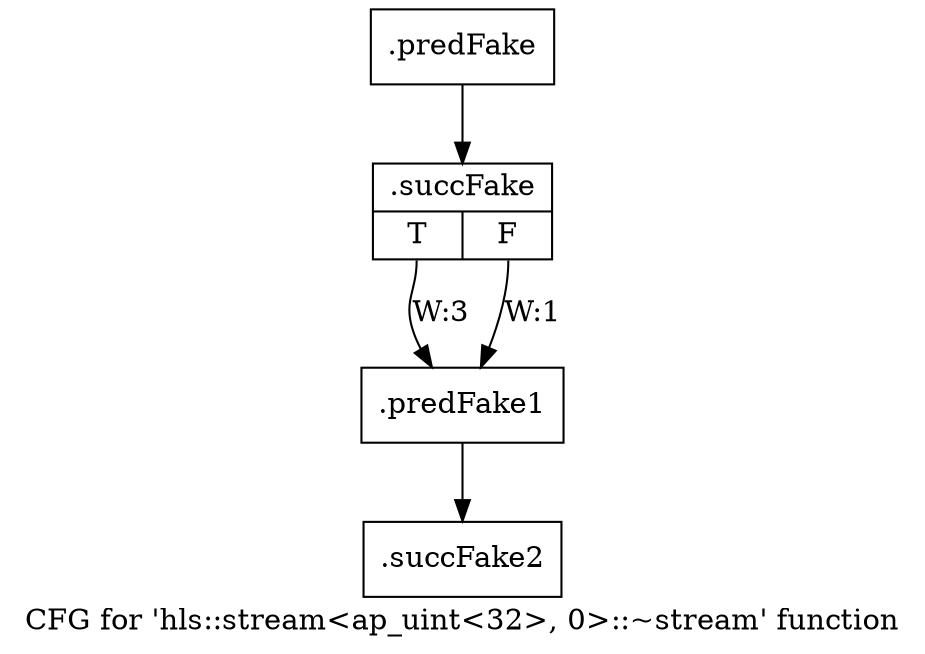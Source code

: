 digraph "CFG for 'hls::stream\<ap_uint\<32\>, 0\>::~stream' function" {
	label="CFG for 'hls::stream\<ap_uint\<32\>, 0\>::~stream' function";

	Node0x5bdd020 [shape=record,filename="",linenumber="",label="{.predFake}"];
	Node0x5bdd020 -> Node0x61377d0[ callList="" memoryops="" filename="/mnt/xilinx/Vitis_HLS/2021.2/include/hls_stream_thread_unsafe.h" execusionnum="2"];
	Node0x61377d0 [shape=record,filename="/mnt/xilinx/Vitis_HLS/2021.2/include/hls_stream_thread_unsafe.h",linenumber="335",label="{.succFake|{<s0>T|<s1>F}}"];
	Node0x61377d0:s0 -> Node0x5bdd710[label="W:3"];
	Node0x61377d0:s1 -> Node0x5bdd710[label="W:1" callList="" memoryops="" filename="/mnt/xilinx/Vitis_HLS/2021.2/include/hls_stream_thread_unsafe.h" execusionnum="0"];
	Node0x5bdd710 [shape=record,filename="/mnt/xilinx/Vitis_HLS/2021.2/include/hls_stream_thread_unsafe.h",linenumber="343",label="{.predFake1}"];
	Node0x5bdd710 -> Node0x6137930[ callList="" memoryops="" filename="/mnt/xilinx/Vitis_HLS/2021.2/include/hls_stream_thread_unsafe.h" execusionnum="2"];
	Node0x6137930 [shape=record,filename="/mnt/xilinx/Vitis_HLS/2021.2/include/hls_stream_thread_unsafe.h",linenumber="343",label="{.succFake2}"];
}
